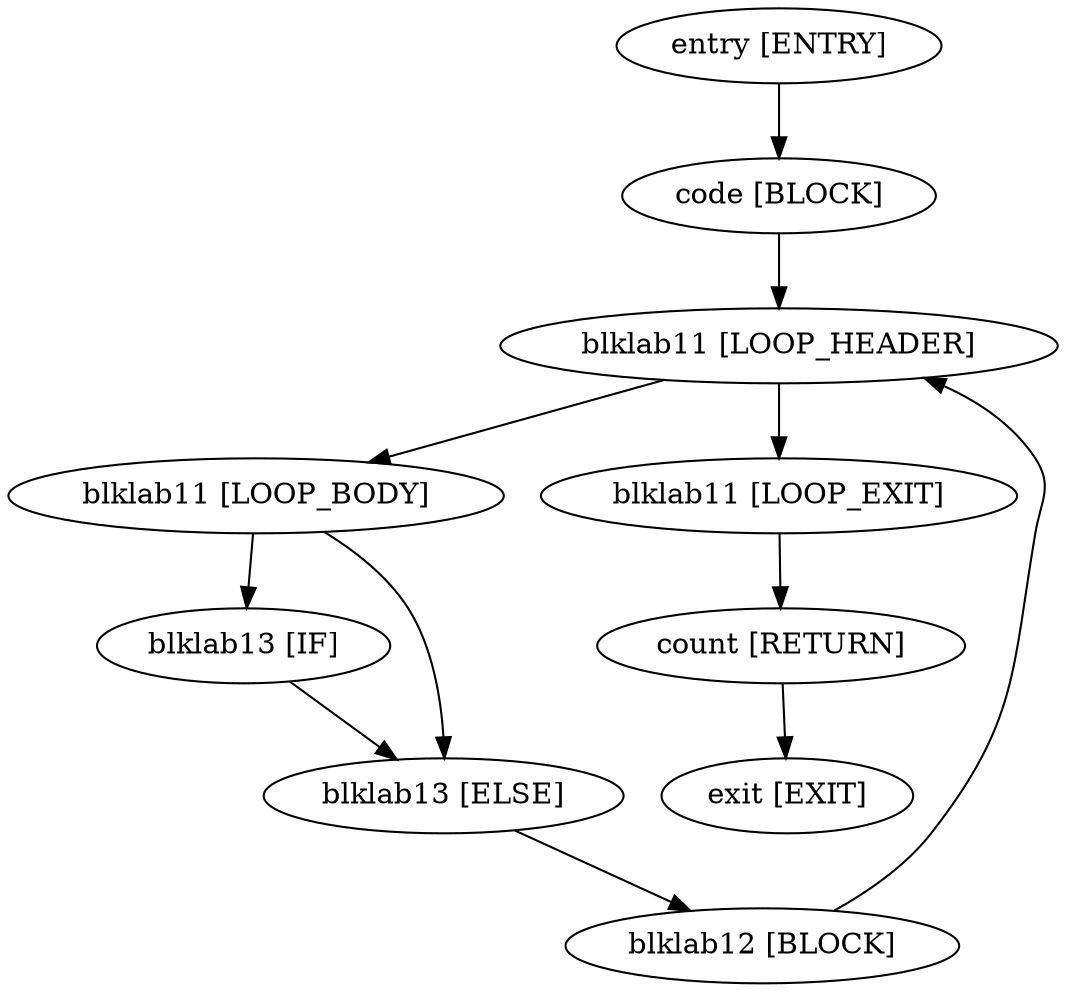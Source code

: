 digraph countOf{
"entry [ENTRY]"->"code [BLOCK]";
"code [BLOCK]"->"blklab11 [LOOP_HEADER]";
"blklab11 [LOOP_HEADER]"->"blklab11 [LOOP_BODY]";
"blklab11 [LOOP_HEADER]"->"blklab11 [LOOP_EXIT]";
"blklab11 [LOOP_BODY]"->"blklab13 [IF]";
"blklab11 [LOOP_BODY]"->"blklab13 [ELSE]";
"blklab11 [LOOP_EXIT]"->"count [RETURN]";
"blklab13 [IF]"->"blklab13 [ELSE]";
"blklab13 [ELSE]"->"blklab12 [BLOCK]";
"blklab12 [BLOCK]"->"blklab11 [LOOP_HEADER]";
"count [RETURN]"->"exit [EXIT]";

}

